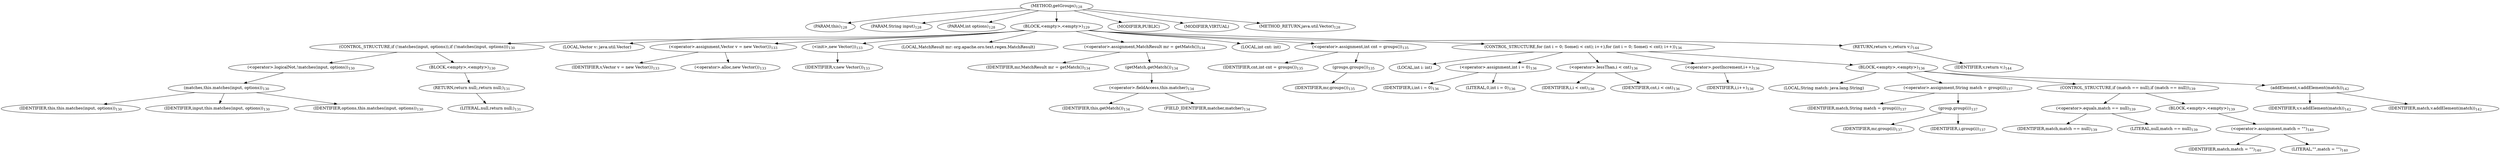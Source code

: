 digraph "getGroups" {  
"161" [label = <(METHOD,getGroups)<SUB>128</SUB>> ]
"16" [label = <(PARAM,this)<SUB>128</SUB>> ]
"162" [label = <(PARAM,String input)<SUB>128</SUB>> ]
"163" [label = <(PARAM,int options)<SUB>128</SUB>> ]
"164" [label = <(BLOCK,&lt;empty&gt;,&lt;empty&gt;)<SUB>129</SUB>> ]
"165" [label = <(CONTROL_STRUCTURE,if (!matches(input, options)),if (!matches(input, options)))<SUB>130</SUB>> ]
"166" [label = <(&lt;operator&gt;.logicalNot,!matches(input, options))<SUB>130</SUB>> ]
"167" [label = <(matches,this.matches(input, options))<SUB>130</SUB>> ]
"15" [label = <(IDENTIFIER,this,this.matches(input, options))<SUB>130</SUB>> ]
"168" [label = <(IDENTIFIER,input,this.matches(input, options))<SUB>130</SUB>> ]
"169" [label = <(IDENTIFIER,options,this.matches(input, options))<SUB>130</SUB>> ]
"170" [label = <(BLOCK,&lt;empty&gt;,&lt;empty&gt;)<SUB>130</SUB>> ]
"171" [label = <(RETURN,return null;,return null;)<SUB>131</SUB>> ]
"172" [label = <(LITERAL,null,return null;)<SUB>131</SUB>> ]
"18" [label = <(LOCAL,Vector v: java.util.Vector)> ]
"173" [label = <(&lt;operator&gt;.assignment,Vector v = new Vector())<SUB>133</SUB>> ]
"174" [label = <(IDENTIFIER,v,Vector v = new Vector())<SUB>133</SUB>> ]
"175" [label = <(&lt;operator&gt;.alloc,new Vector())<SUB>133</SUB>> ]
"176" [label = <(&lt;init&gt;,new Vector())<SUB>133</SUB>> ]
"17" [label = <(IDENTIFIER,v,new Vector())<SUB>133</SUB>> ]
"177" [label = <(LOCAL,MatchResult mr: org.apache.oro.text.regex.MatchResult)> ]
"178" [label = <(&lt;operator&gt;.assignment,MatchResult mr = getMatch())<SUB>134</SUB>> ]
"179" [label = <(IDENTIFIER,mr,MatchResult mr = getMatch())<SUB>134</SUB>> ]
"180" [label = <(getMatch,getMatch())<SUB>134</SUB>> ]
"181" [label = <(&lt;operator&gt;.fieldAccess,this.matcher)<SUB>134</SUB>> ]
"182" [label = <(IDENTIFIER,this,getMatch())<SUB>134</SUB>> ]
"183" [label = <(FIELD_IDENTIFIER,matcher,matcher)<SUB>134</SUB>> ]
"184" [label = <(LOCAL,int cnt: int)> ]
"185" [label = <(&lt;operator&gt;.assignment,int cnt = groups())<SUB>135</SUB>> ]
"186" [label = <(IDENTIFIER,cnt,int cnt = groups())<SUB>135</SUB>> ]
"187" [label = <(groups,groups())<SUB>135</SUB>> ]
"188" [label = <(IDENTIFIER,mr,groups())<SUB>135</SUB>> ]
"189" [label = <(CONTROL_STRUCTURE,for (int i = 0; Some(i &lt; cnt); i++),for (int i = 0; Some(i &lt; cnt); i++))<SUB>136</SUB>> ]
"190" [label = <(LOCAL,int i: int)> ]
"191" [label = <(&lt;operator&gt;.assignment,int i = 0)<SUB>136</SUB>> ]
"192" [label = <(IDENTIFIER,i,int i = 0)<SUB>136</SUB>> ]
"193" [label = <(LITERAL,0,int i = 0)<SUB>136</SUB>> ]
"194" [label = <(&lt;operator&gt;.lessThan,i &lt; cnt)<SUB>136</SUB>> ]
"195" [label = <(IDENTIFIER,i,i &lt; cnt)<SUB>136</SUB>> ]
"196" [label = <(IDENTIFIER,cnt,i &lt; cnt)<SUB>136</SUB>> ]
"197" [label = <(&lt;operator&gt;.postIncrement,i++)<SUB>136</SUB>> ]
"198" [label = <(IDENTIFIER,i,i++)<SUB>136</SUB>> ]
"199" [label = <(BLOCK,&lt;empty&gt;,&lt;empty&gt;)<SUB>136</SUB>> ]
"200" [label = <(LOCAL,String match: java.lang.String)> ]
"201" [label = <(&lt;operator&gt;.assignment,String match = group(i))<SUB>137</SUB>> ]
"202" [label = <(IDENTIFIER,match,String match = group(i))<SUB>137</SUB>> ]
"203" [label = <(group,group(i))<SUB>137</SUB>> ]
"204" [label = <(IDENTIFIER,mr,group(i))<SUB>137</SUB>> ]
"205" [label = <(IDENTIFIER,i,group(i))<SUB>137</SUB>> ]
"206" [label = <(CONTROL_STRUCTURE,if (match == null),if (match == null))<SUB>139</SUB>> ]
"207" [label = <(&lt;operator&gt;.equals,match == null)<SUB>139</SUB>> ]
"208" [label = <(IDENTIFIER,match,match == null)<SUB>139</SUB>> ]
"209" [label = <(LITERAL,null,match == null)<SUB>139</SUB>> ]
"210" [label = <(BLOCK,&lt;empty&gt;,&lt;empty&gt;)<SUB>139</SUB>> ]
"211" [label = <(&lt;operator&gt;.assignment,match = &quot;&quot;)<SUB>140</SUB>> ]
"212" [label = <(IDENTIFIER,match,match = &quot;&quot;)<SUB>140</SUB>> ]
"213" [label = <(LITERAL,&quot;&quot;,match = &quot;&quot;)<SUB>140</SUB>> ]
"214" [label = <(addElement,v.addElement(match))<SUB>142</SUB>> ]
"215" [label = <(IDENTIFIER,v,v.addElement(match))<SUB>142</SUB>> ]
"216" [label = <(IDENTIFIER,match,v.addElement(match))<SUB>142</SUB>> ]
"217" [label = <(RETURN,return v;,return v;)<SUB>144</SUB>> ]
"218" [label = <(IDENTIFIER,v,return v;)<SUB>144</SUB>> ]
"219" [label = <(MODIFIER,PUBLIC)> ]
"220" [label = <(MODIFIER,VIRTUAL)> ]
"221" [label = <(METHOD_RETURN,java.util.Vector)<SUB>128</SUB>> ]
  "161" -> "16" 
  "161" -> "162" 
  "161" -> "163" 
  "161" -> "164" 
  "161" -> "219" 
  "161" -> "220" 
  "161" -> "221" 
  "164" -> "165" 
  "164" -> "18" 
  "164" -> "173" 
  "164" -> "176" 
  "164" -> "177" 
  "164" -> "178" 
  "164" -> "184" 
  "164" -> "185" 
  "164" -> "189" 
  "164" -> "217" 
  "165" -> "166" 
  "165" -> "170" 
  "166" -> "167" 
  "167" -> "15" 
  "167" -> "168" 
  "167" -> "169" 
  "170" -> "171" 
  "171" -> "172" 
  "173" -> "174" 
  "173" -> "175" 
  "176" -> "17" 
  "178" -> "179" 
  "178" -> "180" 
  "180" -> "181" 
  "181" -> "182" 
  "181" -> "183" 
  "185" -> "186" 
  "185" -> "187" 
  "187" -> "188" 
  "189" -> "190" 
  "189" -> "191" 
  "189" -> "194" 
  "189" -> "197" 
  "189" -> "199" 
  "191" -> "192" 
  "191" -> "193" 
  "194" -> "195" 
  "194" -> "196" 
  "197" -> "198" 
  "199" -> "200" 
  "199" -> "201" 
  "199" -> "206" 
  "199" -> "214" 
  "201" -> "202" 
  "201" -> "203" 
  "203" -> "204" 
  "203" -> "205" 
  "206" -> "207" 
  "206" -> "210" 
  "207" -> "208" 
  "207" -> "209" 
  "210" -> "211" 
  "211" -> "212" 
  "211" -> "213" 
  "214" -> "215" 
  "214" -> "216" 
  "217" -> "218" 
}
